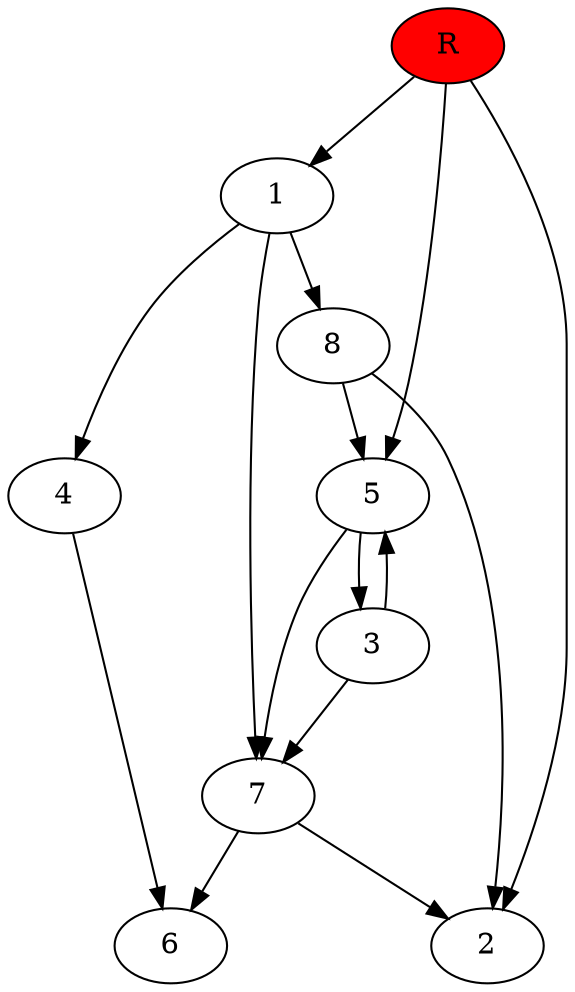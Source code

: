 digraph prb13961 {
	1
	2
	3
	4
	5
	6
	7
	8
	R [fillcolor="#ff0000" style=filled]
	1 -> 4
	1 -> 7
	1 -> 8
	3 -> 5
	3 -> 7
	4 -> 6
	5 -> 3
	5 -> 7
	7 -> 2
	7 -> 6
	8 -> 2
	8 -> 5
	R -> 1
	R -> 2
	R -> 5
}
